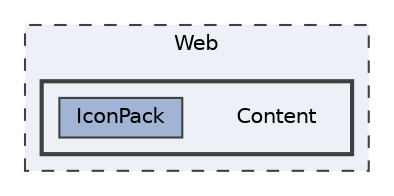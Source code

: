 digraph "Web/Content"
{
 // LATEX_PDF_SIZE
  bgcolor="transparent";
  edge [fontname=Helvetica,fontsize=10,labelfontname=Helvetica,labelfontsize=10];
  node [fontname=Helvetica,fontsize=10,shape=box,height=0.2,width=0.4];
  compound=true
  subgraph clusterdir_8069eed1070612d812aa4ab345356666 {
    graph [ bgcolor="#edf0f7", pencolor="grey25", label="Web", fontname=Helvetica,fontsize=10 style="filled,dashed", URL="dir_8069eed1070612d812aa4ab345356666.html",tooltip=""]
  subgraph clusterdir_171c667152bd59476ad86a4a9c36d2e5 {
    graph [ bgcolor="#edf0f7", pencolor="grey25", label="", fontname=Helvetica,fontsize=10 style="filled,bold", URL="dir_171c667152bd59476ad86a4a9c36d2e5.html",tooltip=""]
    dir_171c667152bd59476ad86a4a9c36d2e5 [shape=plaintext, label="Content"];
  dir_2d83ce3438e634dea10692f79fdb1753 [label="IconPack", fillcolor="#a2b4d6", color="grey25", style="filled", URL="dir_2d83ce3438e634dea10692f79fdb1753.html",tooltip=""];
  }
  }
}
